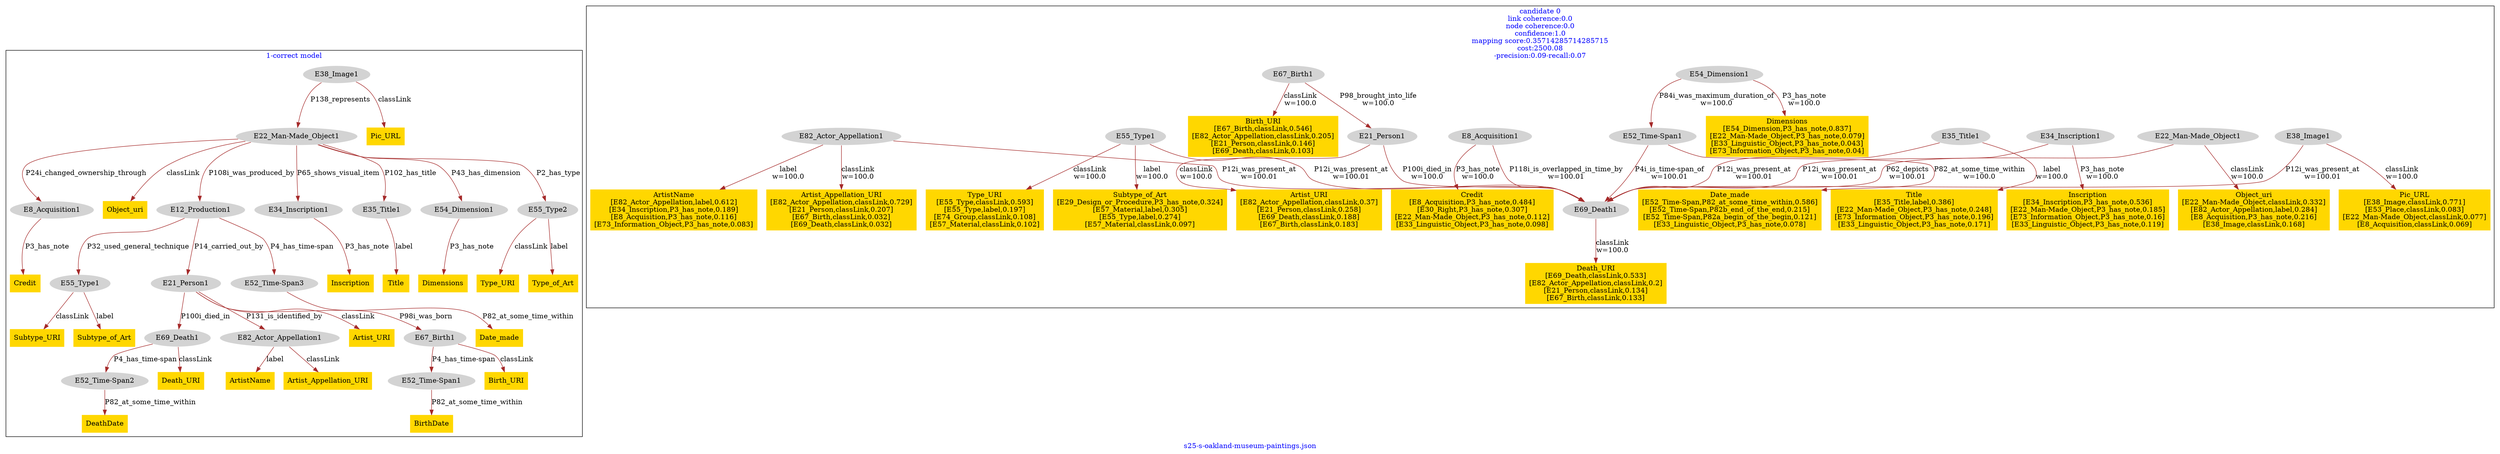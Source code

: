 digraph n0 {
fontcolor="blue"
remincross="true"
label="s25-s-oakland-museum-paintings.json"
subgraph cluster_0 {
label="1-correct model"
n2[style="filled",color="white",fillcolor="lightgray",label="E12_Production1"];
n3[style="filled",color="white",fillcolor="lightgray",label="E21_Person1"];
n4[style="filled",color="white",fillcolor="lightgray",label="E52_Time-Span3"];
n5[style="filled",color="white",fillcolor="lightgray",label="E55_Type1"];
n6[style="filled",color="white",fillcolor="lightgray",label="E67_Birth1"];
n7[style="filled",color="white",fillcolor="lightgray",label="E69_Death1"];
n8[style="filled",color="white",fillcolor="lightgray",label="E82_Actor_Appellation1"];
n9[style="filled",color="white",fillcolor="lightgray",label="E22_Man-Made_Object1"];
n10[style="filled",color="white",fillcolor="lightgray",label="E34_Inscription1"];
n11[style="filled",color="white",fillcolor="lightgray",label="E35_Title1"];
n12[style="filled",color="white",fillcolor="lightgray",label="E54_Dimension1"];
n13[style="filled",color="white",fillcolor="lightgray",label="E55_Type2"];
n14[style="filled",color="white",fillcolor="lightgray",label="E8_Acquisition1"];
n15[style="filled",color="white",fillcolor="lightgray",label="E38_Image1"];
n16[style="filled",color="white",fillcolor="lightgray",label="E52_Time-Span1"];
n17[style="filled",color="white",fillcolor="lightgray",label="E52_Time-Span2"];
n18[shape="plaintext",style="filled",fillcolor="gold",label="Credit"];
n19[shape="plaintext",style="filled",fillcolor="gold",label="Dimensions"];
n20[shape="plaintext",style="filled",fillcolor="gold",label="ArtistName"];
n21[shape="plaintext",style="filled",fillcolor="gold",label="Pic_URL"];
n22[shape="plaintext",style="filled",fillcolor="gold",label="Type_URI"];
n23[shape="plaintext",style="filled",fillcolor="gold",label="Object_uri"];
n24[shape="plaintext",style="filled",fillcolor="gold",label="Birth_URI"];
n25[shape="plaintext",style="filled",fillcolor="gold",label="Inscription"];
n26[shape="plaintext",style="filled",fillcolor="gold",label="Subtype_of_Art"];
n27[shape="plaintext",style="filled",fillcolor="gold",label="Title"];
n28[shape="plaintext",style="filled",fillcolor="gold",label="Artist_URI"];
n29[shape="plaintext",style="filled",fillcolor="gold",label="Date_made"];
n30[shape="plaintext",style="filled",fillcolor="gold",label="Subtype_URI"];
n31[shape="plaintext",style="filled",fillcolor="gold",label="DeathDate"];
n32[shape="plaintext",style="filled",fillcolor="gold",label="Type_of_Art"];
n33[shape="plaintext",style="filled",fillcolor="gold",label="Artist_Appellation_URI"];
n34[shape="plaintext",style="filled",fillcolor="gold",label="Death_URI"];
n35[shape="plaintext",style="filled",fillcolor="gold",label="BirthDate"];
}
subgraph cluster_1 {
label="candidate 0\nlink coherence:0.0\nnode coherence:0.0\nconfidence:1.0\nmapping score:0.35714285714285715\ncost:2500.08\n-precision:0.09-recall:0.07"
n37[style="filled",color="white",fillcolor="lightgray",label="E21_Person1"];
n38[shape="plaintext",style="filled",fillcolor="gold",label="Artist_URI\n[E82_Actor_Appellation,classLink,0.37]\n[E21_Person,classLink,0.258]\n[E69_Death,classLink,0.188]\n[E67_Birth,classLink,0.183]"];
n39[style="filled",color="white",fillcolor="lightgray",label="E22_Man-Made_Object1"];
n40[shape="plaintext",style="filled",fillcolor="gold",label="Object_uri\n[E22_Man-Made_Object,classLink,0.332]\n[E82_Actor_Appellation,label,0.284]\n[E8_Acquisition,P3_has_note,0.216]\n[E38_Image,classLink,0.168]"];
n41[style="filled",color="white",fillcolor="lightgray",label="E34_Inscription1"];
n42[shape="plaintext",style="filled",fillcolor="gold",label="Inscription\n[E34_Inscription,P3_has_note,0.536]\n[E22_Man-Made_Object,P3_has_note,0.185]\n[E73_Information_Object,P3_has_note,0.16]\n[E33_Linguistic_Object,P3_has_note,0.119]"];
n43[style="filled",color="white",fillcolor="lightgray",label="E35_Title1"];
n44[shape="plaintext",style="filled",fillcolor="gold",label="Title\n[E35_Title,label,0.386]\n[E22_Man-Made_Object,P3_has_note,0.248]\n[E73_Information_Object,P3_has_note,0.196]\n[E33_Linguistic_Object,P3_has_note,0.171]"];
n45[style="filled",color="white",fillcolor="lightgray",label="E38_Image1"];
n46[shape="plaintext",style="filled",fillcolor="gold",label="Pic_URL\n[E38_Image,classLink,0.771]\n[E53_Place,classLink,0.083]\n[E22_Man-Made_Object,classLink,0.077]\n[E8_Acquisition,classLink,0.069]"];
n47[style="filled",color="white",fillcolor="lightgray",label="E52_Time-Span1"];
n48[shape="plaintext",style="filled",fillcolor="gold",label="Date_made\n[E52_Time-Span,P82_at_some_time_within,0.586]\n[E52_Time-Span,P82b_end_of_the_end,0.215]\n[E52_Time-Span,P82a_begin_of_the_begin,0.121]\n[E33_Linguistic_Object,P3_has_note,0.078]"];
n49[style="filled",color="white",fillcolor="lightgray",label="E54_Dimension1"];
n50[shape="plaintext",style="filled",fillcolor="gold",label="Dimensions\n[E54_Dimension,P3_has_note,0.837]\n[E22_Man-Made_Object,P3_has_note,0.079]\n[E33_Linguistic_Object,P3_has_note,0.043]\n[E73_Information_Object,P3_has_note,0.04]"];
n51[style="filled",color="white",fillcolor="lightgray",label="E55_Type1"];
n52[shape="plaintext",style="filled",fillcolor="gold",label="Type_URI\n[E55_Type,classLink,0.593]\n[E55_Type,label,0.197]\n[E74_Group,classLink,0.108]\n[E57_Material,classLink,0.102]"];
n53[shape="plaintext",style="filled",fillcolor="gold",label="Subtype_of_Art\n[E29_Design_or_Procedure,P3_has_note,0.324]\n[E57_Material,label,0.305]\n[E55_Type,label,0.274]\n[E57_Material,classLink,0.097]"];
n54[style="filled",color="white",fillcolor="lightgray",label="E67_Birth1"];
n55[shape="plaintext",style="filled",fillcolor="gold",label="Birth_URI\n[E67_Birth,classLink,0.546]\n[E82_Actor_Appellation,classLink,0.205]\n[E21_Person,classLink,0.146]\n[E69_Death,classLink,0.103]"];
n56[style="filled",color="white",fillcolor="lightgray",label="E69_Death1"];
n57[shape="plaintext",style="filled",fillcolor="gold",label="Death_URI\n[E69_Death,classLink,0.533]\n[E82_Actor_Appellation,classLink,0.2]\n[E21_Person,classLink,0.134]\n[E67_Birth,classLink,0.133]"];
n58[style="filled",color="white",fillcolor="lightgray",label="E82_Actor_Appellation1"];
n59[shape="plaintext",style="filled",fillcolor="gold",label="Artist_Appellation_URI\n[E82_Actor_Appellation,classLink,0.729]\n[E21_Person,classLink,0.207]\n[E67_Birth,classLink,0.032]\n[E69_Death,classLink,0.032]"];
n60[shape="plaintext",style="filled",fillcolor="gold",label="ArtistName\n[E82_Actor_Appellation,label,0.612]\n[E34_Inscription,P3_has_note,0.189]\n[E8_Acquisition,P3_has_note,0.116]\n[E73_Information_Object,P3_has_note,0.083]"];
n61[style="filled",color="white",fillcolor="lightgray",label="E8_Acquisition1"];
n62[shape="plaintext",style="filled",fillcolor="gold",label="Credit\n[E8_Acquisition,P3_has_note,0.484]\n[E30_Right,P3_has_note,0.307]\n[E22_Man-Made_Object,P3_has_note,0.112]\n[E33_Linguistic_Object,P3_has_note,0.098]"];
}
n2 -> n3[color="brown",fontcolor="black",label="P14_carried_out_by"]
n2 -> n4[color="brown",fontcolor="black",label="P4_has_time-span"]
n2 -> n5[color="brown",fontcolor="black",label="P32_used_general_technique"]
n3 -> n6[color="brown",fontcolor="black",label="P98i_was_born"]
n3 -> n7[color="brown",fontcolor="black",label="P100i_died_in"]
n3 -> n8[color="brown",fontcolor="black",label="P131_is_identified_by"]
n9 -> n2[color="brown",fontcolor="black",label="P108i_was_produced_by"]
n9 -> n10[color="brown",fontcolor="black",label="P65_shows_visual_item"]
n9 -> n11[color="brown",fontcolor="black",label="P102_has_title"]
n9 -> n12[color="brown",fontcolor="black",label="P43_has_dimension"]
n9 -> n13[color="brown",fontcolor="black",label="P2_has_type"]
n9 -> n14[color="brown",fontcolor="black",label="P24i_changed_ownership_through"]
n15 -> n9[color="brown",fontcolor="black",label="P138_represents"]
n6 -> n16[color="brown",fontcolor="black",label="P4_has_time-span"]
n7 -> n17[color="brown",fontcolor="black",label="P4_has_time-span"]
n14 -> n18[color="brown",fontcolor="black",label="P3_has_note"]
n12 -> n19[color="brown",fontcolor="black",label="P3_has_note"]
n8 -> n20[color="brown",fontcolor="black",label="label"]
n15 -> n21[color="brown",fontcolor="black",label="classLink"]
n13 -> n22[color="brown",fontcolor="black",label="classLink"]
n9 -> n23[color="brown",fontcolor="black",label="classLink"]
n6 -> n24[color="brown",fontcolor="black",label="classLink"]
n10 -> n25[color="brown",fontcolor="black",label="P3_has_note"]
n5 -> n26[color="brown",fontcolor="black",label="label"]
n11 -> n27[color="brown",fontcolor="black",label="label"]
n3 -> n28[color="brown",fontcolor="black",label="classLink"]
n4 -> n29[color="brown",fontcolor="black",label="P82_at_some_time_within"]
n5 -> n30[color="brown",fontcolor="black",label="classLink"]
n17 -> n31[color="brown",fontcolor="black",label="P82_at_some_time_within"]
n13 -> n32[color="brown",fontcolor="black",label="label"]
n8 -> n33[color="brown",fontcolor="black",label="classLink"]
n7 -> n34[color="brown",fontcolor="black",label="classLink"]
n16 -> n35[color="brown",fontcolor="black",label="P82_at_some_time_within"]
n37 -> n38[color="brown",fontcolor="black",label="classLink\nw=100.0"]
n39 -> n40[color="brown",fontcolor="black",label="classLink\nw=100.0"]
n41 -> n42[color="brown",fontcolor="black",label="P3_has_note\nw=100.0"]
n43 -> n44[color="brown",fontcolor="black",label="label\nw=100.0"]
n45 -> n46[color="brown",fontcolor="black",label="classLink\nw=100.0"]
n47 -> n48[color="brown",fontcolor="black",label="P82_at_some_time_within\nw=100.0"]
n49 -> n50[color="brown",fontcolor="black",label="P3_has_note\nw=100.0"]
n51 -> n52[color="brown",fontcolor="black",label="classLink\nw=100.0"]
n51 -> n53[color="brown",fontcolor="black",label="label\nw=100.0"]
n54 -> n55[color="brown",fontcolor="black",label="classLink\nw=100.0"]
n56 -> n57[color="brown",fontcolor="black",label="classLink\nw=100.0"]
n58 -> n59[color="brown",fontcolor="black",label="classLink\nw=100.0"]
n58 -> n60[color="brown",fontcolor="black",label="label\nw=100.0"]
n61 -> n62[color="brown",fontcolor="black",label="P3_has_note\nw=100.0"]
n37 -> n56[color="brown",fontcolor="black",label="P100i_died_in\nw=100.0"]
n39 -> n56[color="brown",fontcolor="black",label="P62_depicts\nw=100.01"]
n41 -> n56[color="brown",fontcolor="black",label="P12i_was_present_at\nw=100.01"]
n43 -> n56[color="brown",fontcolor="black",label="P12i_was_present_at\nw=100.01"]
n45 -> n56[color="brown",fontcolor="black",label="P12i_was_present_at\nw=100.01"]
n47 -> n56[color="brown",fontcolor="black",label="P4i_is_time-span_of\nw=100.01"]
n49 -> n47[color="brown",fontcolor="black",label="P84i_was_maximum_duration_of\nw=100.0"]
n51 -> n56[color="brown",fontcolor="black",label="P12i_was_present_at\nw=100.01"]
n54 -> n37[color="brown",fontcolor="black",label="P98_brought_into_life\nw=100.0"]
n58 -> n56[color="brown",fontcolor="black",label="P12i_was_present_at\nw=100.01"]
n61 -> n56[color="brown",fontcolor="black",label="P118i_is_overlapped_in_time_by\nw=100.01"]
}
